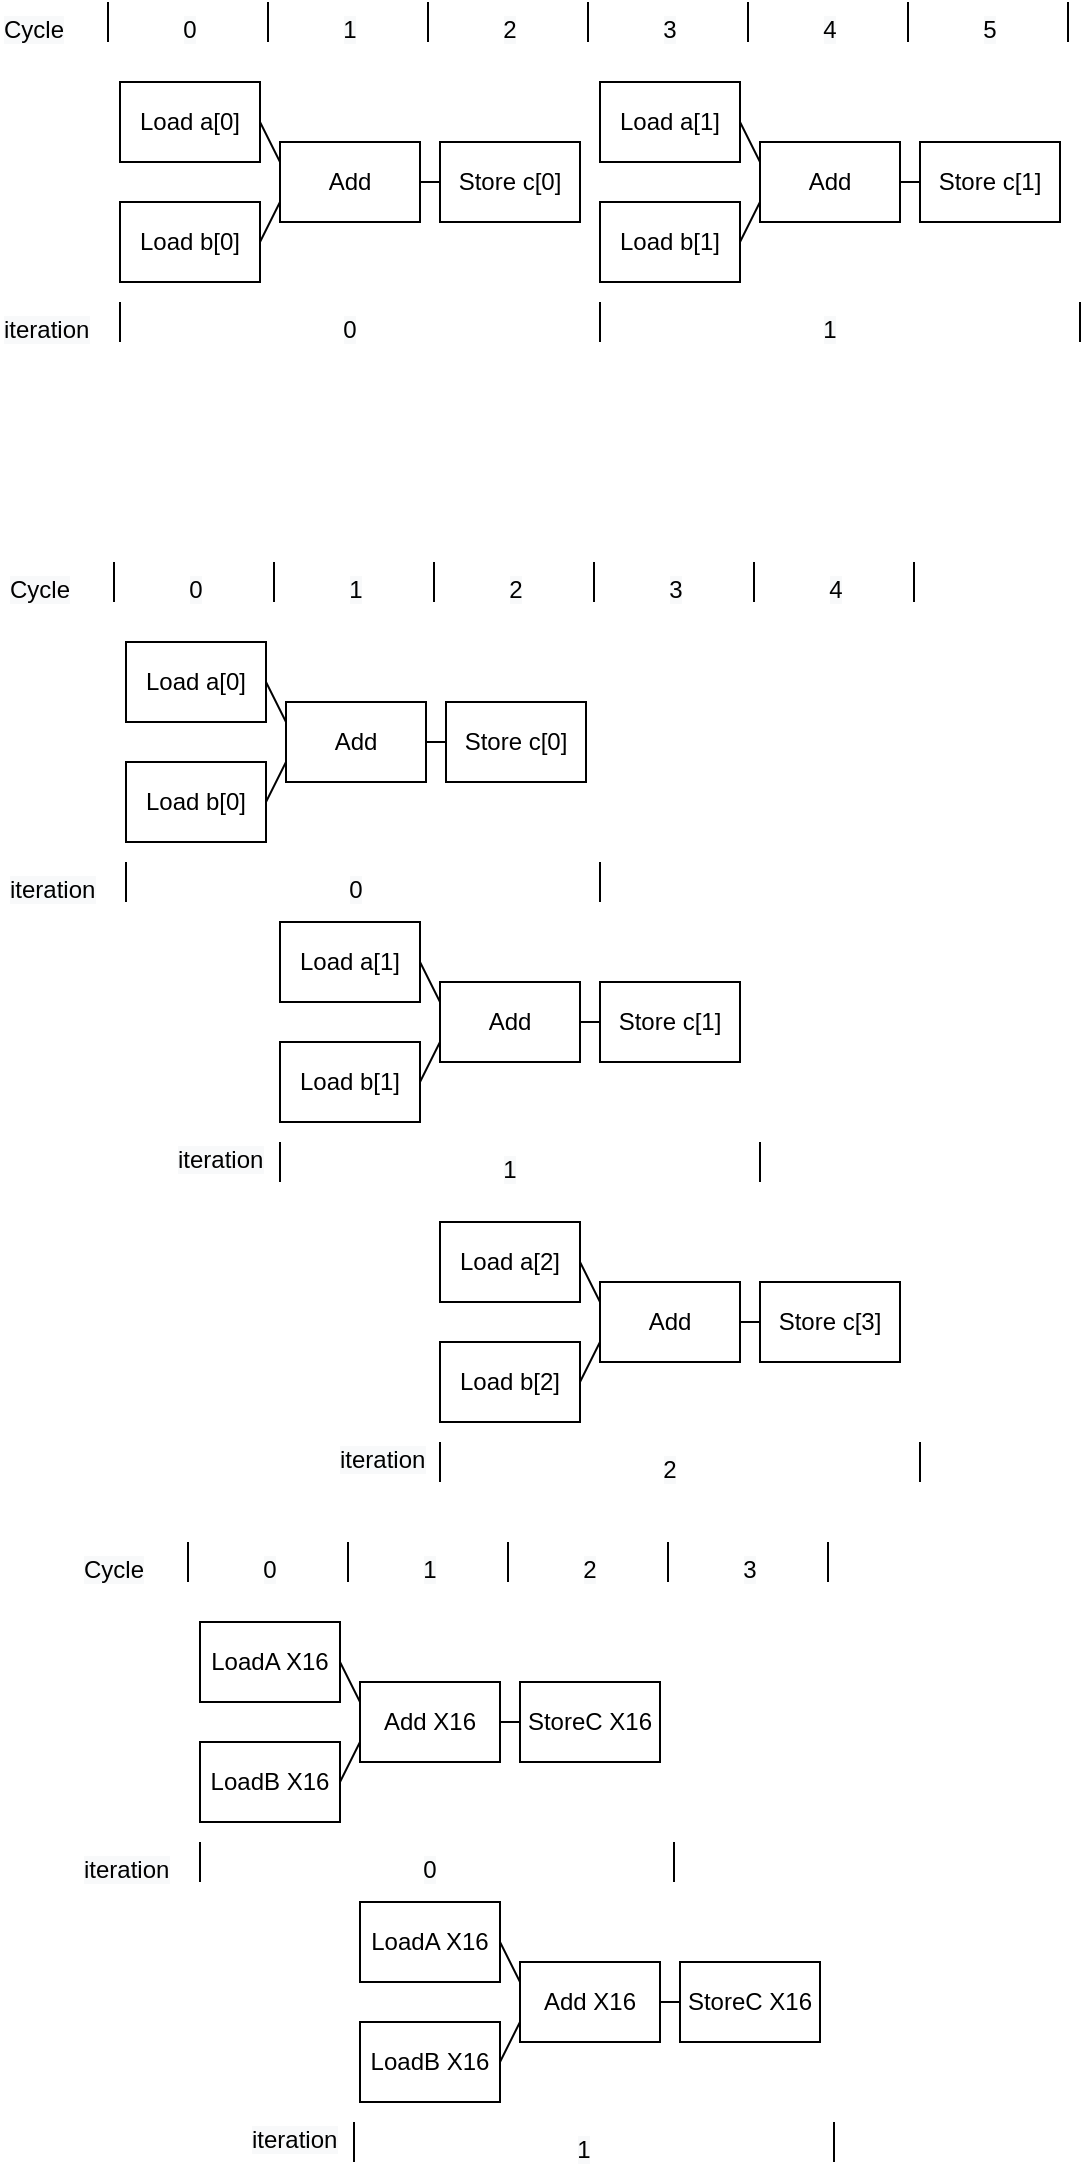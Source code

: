 <mxfile version="13.6.2" type="device" pages="2"><diagram id="9fCJ4OrjlfdnDZF2sbJa" name="vector_add"><mxGraphModel dx="714" dy="535" grid="0" gridSize="10" guides="1" tooltips="1" connect="1" arrows="1" fold="1" page="1" pageScale="1" pageWidth="827" pageHeight="1169" math="0" shadow="0"><root><mxCell id="0"/><mxCell id="1" parent="0"/><mxCell id="XaJoj8IuZyNSDa0eg8aO-26" value="" style="group" vertex="1" connectable="0" parent="1"><mxGeometry x="140" y="80" width="540" height="180" as="geometry"/></mxCell><mxCell id="XaJoj8IuZyNSDa0eg8aO-25" value="" style="group" vertex="1" connectable="0" parent="XaJoj8IuZyNSDa0eg8aO-26"><mxGeometry width="540" height="180" as="geometry"/></mxCell><mxCell id="bzzESwlBAmWfDeID-UOo-10" value="&lt;span style=&quot;color: rgb(0 , 0 , 0) ; font-family: &amp;#34;helvetica&amp;#34; ; font-size: 12px ; font-style: normal ; font-weight: 400 ; letter-spacing: normal ; text-align: center ; text-indent: 0px ; text-transform: none ; word-spacing: 0px ; background-color: rgb(248 , 249 , 250) ; display: inline ; float: none&quot;&gt;Cycle&lt;/span&gt;" style="text;whiteSpace=wrap;html=1;" vertex="1" parent="XaJoj8IuZyNSDa0eg8aO-25"><mxGeometry width="40" height="30" as="geometry"/></mxCell><mxCell id="bzzESwlBAmWfDeID-UOo-13" value="" style="endArrow=none;html=1;" edge="1" parent="XaJoj8IuZyNSDa0eg8aO-25"><mxGeometry width="50" height="50" relative="1" as="geometry"><mxPoint x="54" y="20" as="sourcePoint"/><mxPoint x="54" as="targetPoint"/></mxGeometry></mxCell><mxCell id="bzzESwlBAmWfDeID-UOo-15" value="" style="endArrow=none;html=1;" edge="1" parent="XaJoj8IuZyNSDa0eg8aO-25"><mxGeometry width="50" height="50" relative="1" as="geometry"><mxPoint x="134" y="20" as="sourcePoint"/><mxPoint x="134" as="targetPoint"/></mxGeometry></mxCell><mxCell id="bzzESwlBAmWfDeID-UOo-17" value="" style="endArrow=none;html=1;" edge="1" parent="XaJoj8IuZyNSDa0eg8aO-25"><mxGeometry width="50" height="50" relative="1" as="geometry"><mxPoint x="214" y="20" as="sourcePoint"/><mxPoint x="214" as="targetPoint"/></mxGeometry></mxCell><mxCell id="bzzESwlBAmWfDeID-UOo-18" value="" style="endArrow=none;html=1;" edge="1" parent="XaJoj8IuZyNSDa0eg8aO-25"><mxGeometry width="50" height="50" relative="1" as="geometry"><mxPoint x="294" y="20" as="sourcePoint"/><mxPoint x="294" as="targetPoint"/></mxGeometry></mxCell><mxCell id="bzzESwlBAmWfDeID-UOo-23" value="" style="endArrow=none;html=1;" edge="1" parent="XaJoj8IuZyNSDa0eg8aO-25"><mxGeometry width="50" height="50" relative="1" as="geometry"><mxPoint x="374" y="20" as="sourcePoint"/><mxPoint x="374" as="targetPoint"/></mxGeometry></mxCell><mxCell id="bzzESwlBAmWfDeID-UOo-24" value="" style="endArrow=none;html=1;" edge="1" parent="XaJoj8IuZyNSDa0eg8aO-25"><mxGeometry width="50" height="50" relative="1" as="geometry"><mxPoint x="454" y="20" as="sourcePoint"/><mxPoint x="454" as="targetPoint"/></mxGeometry></mxCell><mxCell id="bzzESwlBAmWfDeID-UOo-25" value="" style="endArrow=none;html=1;" edge="1" parent="XaJoj8IuZyNSDa0eg8aO-25"><mxGeometry width="50" height="50" relative="1" as="geometry"><mxPoint x="534" y="20" as="sourcePoint"/><mxPoint x="534" as="targetPoint"/></mxGeometry></mxCell><mxCell id="bzzESwlBAmWfDeID-UOo-27" value="&lt;span style=&quot;color: rgb(0 , 0 , 0) ; font-family: &amp;#34;helvetica&amp;#34; ; font-size: 12px ; font-style: normal ; font-weight: 400 ; letter-spacing: normal ; text-indent: 0px ; text-transform: none ; word-spacing: 0px ; background-color: rgb(248 , 249 , 250) ; display: inline ; float: none ; line-height: 100%&quot;&gt;1&lt;/span&gt;" style="text;whiteSpace=wrap;html=1;align=center;" vertex="1" parent="XaJoj8IuZyNSDa0eg8aO-25"><mxGeometry x="165" width="20" height="20" as="geometry"/></mxCell><mxCell id="bzzESwlBAmWfDeID-UOo-28" value="&lt;span style=&quot;color: rgb(0 , 0 , 0) ; font-family: &amp;#34;helvetica&amp;#34; ; font-size: 12px ; font-style: normal ; font-weight: 400 ; letter-spacing: normal ; text-indent: 0px ; text-transform: none ; word-spacing: 0px ; background-color: rgb(248 , 249 , 250) ; display: inline ; float: none ; line-height: 100%&quot;&gt;0&lt;/span&gt;" style="text;whiteSpace=wrap;html=1;align=center;" vertex="1" parent="XaJoj8IuZyNSDa0eg8aO-25"><mxGeometry x="85" width="20" height="20" as="geometry"/></mxCell><mxCell id="bzzESwlBAmWfDeID-UOo-29" value="&lt;span style=&quot;color: rgb(0 , 0 , 0) ; font-family: &amp;#34;helvetica&amp;#34; ; font-size: 12px ; font-style: normal ; font-weight: 400 ; letter-spacing: normal ; text-indent: 0px ; text-transform: none ; word-spacing: 0px ; background-color: rgb(248 , 249 , 250) ; display: inline ; float: none ; line-height: 100%&quot;&gt;4&lt;/span&gt;" style="text;whiteSpace=wrap;html=1;align=center;" vertex="1" parent="XaJoj8IuZyNSDa0eg8aO-25"><mxGeometry x="405" width="20" height="20" as="geometry"/></mxCell><mxCell id="0V8KIYQchSLSx7K81qEE-1" value="&lt;span style=&quot;color: rgb(0 , 0 , 0) ; font-family: &amp;#34;helvetica&amp;#34; ; font-size: 12px ; font-style: normal ; font-weight: 400 ; letter-spacing: normal ; text-indent: 0px ; text-transform: none ; word-spacing: 0px ; background-color: rgb(248 , 249 , 250) ; display: inline ; float: none ; line-height: 100%&quot;&gt;5&lt;/span&gt;" style="text;whiteSpace=wrap;html=1;align=center;" vertex="1" parent="XaJoj8IuZyNSDa0eg8aO-25"><mxGeometry x="485" width="20" height="20" as="geometry"/></mxCell><mxCell id="0V8KIYQchSLSx7K81qEE-2" value="&lt;span style=&quot;color: rgb(0 , 0 , 0) ; font-family: &amp;#34;helvetica&amp;#34; ; font-size: 12px ; font-style: normal ; font-weight: 400 ; letter-spacing: normal ; text-indent: 0px ; text-transform: none ; word-spacing: 0px ; background-color: rgb(248 , 249 , 250) ; display: inline ; float: none ; line-height: 100%&quot;&gt;3&lt;/span&gt;" style="text;whiteSpace=wrap;html=1;align=center;" vertex="1" parent="XaJoj8IuZyNSDa0eg8aO-25"><mxGeometry x="325" width="20" height="20" as="geometry"/></mxCell><mxCell id="0V8KIYQchSLSx7K81qEE-3" value="&lt;span style=&quot;color: rgb(0 , 0 , 0) ; font-family: &amp;#34;helvetica&amp;#34; ; font-size: 12px ; font-style: normal ; font-weight: 400 ; letter-spacing: normal ; text-indent: 0px ; text-transform: none ; word-spacing: 0px ; background-color: rgb(248 , 249 , 250) ; display: inline ; float: none ; line-height: 100%&quot;&gt;2&lt;/span&gt;" style="text;whiteSpace=wrap;html=1;align=center;" vertex="1" parent="XaJoj8IuZyNSDa0eg8aO-25"><mxGeometry x="245" width="20" height="20" as="geometry"/></mxCell><mxCell id="XaJoj8IuZyNSDa0eg8aO-1" value="Load a[0]" style="rounded=0;whiteSpace=wrap;html=1;" vertex="1" parent="XaJoj8IuZyNSDa0eg8aO-25"><mxGeometry x="60" y="40" width="70" height="40" as="geometry"/></mxCell><mxCell id="XaJoj8IuZyNSDa0eg8aO-2" value="Load b[0]" style="rounded=0;whiteSpace=wrap;html=1;" vertex="1" parent="XaJoj8IuZyNSDa0eg8aO-25"><mxGeometry x="60" y="100" width="70" height="40" as="geometry"/></mxCell><mxCell id="XaJoj8IuZyNSDa0eg8aO-3" value="Add" style="rounded=0;whiteSpace=wrap;html=1;" vertex="1" parent="XaJoj8IuZyNSDa0eg8aO-25"><mxGeometry x="140" y="70" width="70" height="40" as="geometry"/></mxCell><mxCell id="XaJoj8IuZyNSDa0eg8aO-4" value="Store c[0]" style="rounded=0;whiteSpace=wrap;html=1;" vertex="1" parent="XaJoj8IuZyNSDa0eg8aO-25"><mxGeometry x="220" y="70" width="70" height="40" as="geometry"/></mxCell><mxCell id="XaJoj8IuZyNSDa0eg8aO-5" value="Load a[1]" style="rounded=0;whiteSpace=wrap;html=1;" vertex="1" parent="XaJoj8IuZyNSDa0eg8aO-25"><mxGeometry x="300" y="40" width="70" height="40" as="geometry"/></mxCell><mxCell id="XaJoj8IuZyNSDa0eg8aO-6" value="Load b[1]" style="rounded=0;whiteSpace=wrap;html=1;" vertex="1" parent="XaJoj8IuZyNSDa0eg8aO-25"><mxGeometry x="300" y="100" width="70" height="40" as="geometry"/></mxCell><mxCell id="XaJoj8IuZyNSDa0eg8aO-7" value="Add" style="rounded=0;whiteSpace=wrap;html=1;" vertex="1" parent="XaJoj8IuZyNSDa0eg8aO-25"><mxGeometry x="380" y="70" width="70" height="40" as="geometry"/></mxCell><mxCell id="XaJoj8IuZyNSDa0eg8aO-8" value="Store c[1]" style="rounded=0;whiteSpace=wrap;html=1;" vertex="1" parent="XaJoj8IuZyNSDa0eg8aO-25"><mxGeometry x="460" y="70" width="70" height="40" as="geometry"/></mxCell><mxCell id="XaJoj8IuZyNSDa0eg8aO-10" value="" style="endArrow=none;html=1;entryX=0;entryY=0.5;entryDx=0;entryDy=0;exitX=1;exitY=0.5;exitDx=0;exitDy=0;" edge="1" parent="XaJoj8IuZyNSDa0eg8aO-25" source="XaJoj8IuZyNSDa0eg8aO-3" target="XaJoj8IuZyNSDa0eg8aO-4"><mxGeometry width="50" height="50" relative="1" as="geometry"><mxPoint x="180" y="220" as="sourcePoint"/><mxPoint x="230" y="170" as="targetPoint"/></mxGeometry></mxCell><mxCell id="XaJoj8IuZyNSDa0eg8aO-11" value="" style="endArrow=none;html=1;entryX=0;entryY=0.25;entryDx=0;entryDy=0;exitX=1;exitY=0.5;exitDx=0;exitDy=0;" edge="1" parent="XaJoj8IuZyNSDa0eg8aO-25" source="XaJoj8IuZyNSDa0eg8aO-1" target="XaJoj8IuZyNSDa0eg8aO-3"><mxGeometry width="50" height="50" relative="1" as="geometry"><mxPoint x="220" y="100" as="sourcePoint"/><mxPoint x="230" y="100" as="targetPoint"/></mxGeometry></mxCell><mxCell id="XaJoj8IuZyNSDa0eg8aO-12" value="" style="endArrow=none;html=1;entryX=0;entryY=0.75;entryDx=0;entryDy=0;exitX=1;exitY=0.5;exitDx=0;exitDy=0;" edge="1" parent="XaJoj8IuZyNSDa0eg8aO-25" source="XaJoj8IuZyNSDa0eg8aO-2" target="XaJoj8IuZyNSDa0eg8aO-3"><mxGeometry width="50" height="50" relative="1" as="geometry"><mxPoint x="131" y="122" as="sourcePoint"/><mxPoint x="200" y="130" as="targetPoint"/></mxGeometry></mxCell><mxCell id="XaJoj8IuZyNSDa0eg8aO-13" value="&lt;span style=&quot;color: rgb(0 , 0 , 0) ; font-family: &amp;#34;helvetica&amp;#34; ; font-size: 12px ; font-style: normal ; font-weight: 400 ; letter-spacing: normal ; text-align: center ; text-indent: 0px ; text-transform: none ; word-spacing: 0px ; background-color: rgb(248 , 249 , 250) ; display: inline ; float: none&quot;&gt;iteration&lt;/span&gt;" style="text;whiteSpace=wrap;html=1;" vertex="1" parent="XaJoj8IuZyNSDa0eg8aO-25"><mxGeometry y="150" width="40" height="30" as="geometry"/></mxCell><mxCell id="XaJoj8IuZyNSDa0eg8aO-17" value="" style="endArrow=none;html=1;" edge="1" parent="XaJoj8IuZyNSDa0eg8aO-25"><mxGeometry width="50" height="50" relative="1" as="geometry"><mxPoint x="60" y="170" as="sourcePoint"/><mxPoint x="60" y="150" as="targetPoint"/></mxGeometry></mxCell><mxCell id="XaJoj8IuZyNSDa0eg8aO-18" value="" style="endArrow=none;html=1;" edge="1" parent="XaJoj8IuZyNSDa0eg8aO-25"><mxGeometry width="50" height="50" relative="1" as="geometry"><mxPoint x="300" y="170" as="sourcePoint"/><mxPoint x="300" y="150" as="targetPoint"/></mxGeometry></mxCell><mxCell id="XaJoj8IuZyNSDa0eg8aO-19" value="&lt;span style=&quot;color: rgb(0 , 0 , 0) ; font-family: &amp;#34;helvetica&amp;#34; ; font-size: 12px ; font-style: normal ; font-weight: 400 ; letter-spacing: normal ; text-indent: 0px ; text-transform: none ; word-spacing: 0px ; background-color: rgb(248 , 249 , 250) ; display: inline ; float: none ; line-height: 100%&quot;&gt;0&lt;/span&gt;" style="text;whiteSpace=wrap;html=1;align=center;" vertex="1" parent="XaJoj8IuZyNSDa0eg8aO-25"><mxGeometry x="165" y="150" width="20" height="20" as="geometry"/></mxCell><mxCell id="XaJoj8IuZyNSDa0eg8aO-20" value="" style="endArrow=none;html=1;" edge="1" parent="XaJoj8IuZyNSDa0eg8aO-25"><mxGeometry width="50" height="50" relative="1" as="geometry"><mxPoint x="540" y="170" as="sourcePoint"/><mxPoint x="540" y="150" as="targetPoint"/></mxGeometry></mxCell><mxCell id="XaJoj8IuZyNSDa0eg8aO-21" value="&lt;span style=&quot;color: rgb(0 , 0 , 0) ; font-family: &amp;#34;helvetica&amp;#34; ; font-size: 12px ; font-style: normal ; font-weight: 400 ; letter-spacing: normal ; text-indent: 0px ; text-transform: none ; word-spacing: 0px ; background-color: rgb(248 , 249 , 250) ; display: inline ; float: none ; line-height: 100%&quot;&gt;1&lt;/span&gt;" style="text;whiteSpace=wrap;html=1;align=center;" vertex="1" parent="XaJoj8IuZyNSDa0eg8aO-25"><mxGeometry x="405" y="150" width="20" height="20" as="geometry"/></mxCell><mxCell id="XaJoj8IuZyNSDa0eg8aO-22" value="" style="endArrow=none;html=1;exitX=1;exitY=0.5;exitDx=0;exitDy=0;" edge="1" parent="XaJoj8IuZyNSDa0eg8aO-25" source="XaJoj8IuZyNSDa0eg8aO-7"><mxGeometry width="50" height="50" relative="1" as="geometry"><mxPoint x="410" y="140" as="sourcePoint"/><mxPoint x="460" y="90" as="targetPoint"/></mxGeometry></mxCell><mxCell id="XaJoj8IuZyNSDa0eg8aO-23" value="" style="endArrow=none;html=1;" edge="1" parent="XaJoj8IuZyNSDa0eg8aO-25"><mxGeometry width="50" height="50" relative="1" as="geometry"><mxPoint x="370" y="60" as="sourcePoint"/><mxPoint x="380" y="80" as="targetPoint"/></mxGeometry></mxCell><mxCell id="XaJoj8IuZyNSDa0eg8aO-24" value="" style="endArrow=none;html=1;exitX=1;exitY=0.5;exitDx=0;exitDy=0;" edge="1" parent="XaJoj8IuZyNSDa0eg8aO-25" source="XaJoj8IuZyNSDa0eg8aO-6"><mxGeometry width="50" height="50" relative="1" as="geometry"><mxPoint x="330" y="150" as="sourcePoint"/><mxPoint x="380" y="100" as="targetPoint"/></mxGeometry></mxCell><mxCell id="XaJoj8IuZyNSDa0eg8aO-76" value="" style="group" vertex="1" connectable="0" parent="1"><mxGeometry x="143" y="360" width="457" height="465" as="geometry"/></mxCell><mxCell id="XaJoj8IuZyNSDa0eg8aO-47" value="Load a[1]" style="rounded=0;whiteSpace=wrap;html=1;" vertex="1" parent="XaJoj8IuZyNSDa0eg8aO-76"><mxGeometry x="137" y="180" width="70" height="40" as="geometry"/></mxCell><mxCell id="XaJoj8IuZyNSDa0eg8aO-48" value="Load b[1]" style="rounded=0;whiteSpace=wrap;html=1;" vertex="1" parent="XaJoj8IuZyNSDa0eg8aO-76"><mxGeometry x="137" y="240" width="70" height="40" as="geometry"/></mxCell><mxCell id="XaJoj8IuZyNSDa0eg8aO-49" value="Add" style="rounded=0;whiteSpace=wrap;html=1;" vertex="1" parent="XaJoj8IuZyNSDa0eg8aO-76"><mxGeometry x="217.0" y="210" width="70" height="40" as="geometry"/></mxCell><mxCell id="XaJoj8IuZyNSDa0eg8aO-50" value="Store c[1]" style="rounded=0;whiteSpace=wrap;html=1;" vertex="1" parent="XaJoj8IuZyNSDa0eg8aO-76"><mxGeometry x="297.0" y="210" width="70" height="40" as="geometry"/></mxCell><mxCell id="XaJoj8IuZyNSDa0eg8aO-56" value="" style="endArrow=none;html=1;" edge="1" parent="XaJoj8IuZyNSDa0eg8aO-76"><mxGeometry width="50" height="50" relative="1" as="geometry"><mxPoint x="137" y="310" as="sourcePoint"/><mxPoint x="137" y="290" as="targetPoint"/></mxGeometry></mxCell><mxCell id="XaJoj8IuZyNSDa0eg8aO-58" value="" style="endArrow=none;html=1;" edge="1" parent="XaJoj8IuZyNSDa0eg8aO-76"><mxGeometry width="50" height="50" relative="1" as="geometry"><mxPoint x="377" y="310" as="sourcePoint"/><mxPoint x="377" y="290" as="targetPoint"/></mxGeometry></mxCell><mxCell id="XaJoj8IuZyNSDa0eg8aO-59" value="&lt;span style=&quot;color: rgb(0 , 0 , 0) ; font-family: &amp;#34;helvetica&amp;#34; ; font-size: 12px ; font-style: normal ; font-weight: 400 ; letter-spacing: normal ; text-indent: 0px ; text-transform: none ; word-spacing: 0px ; background-color: rgb(248 , 249 , 250) ; display: inline ; float: none ; line-height: 100%&quot;&gt;1&lt;/span&gt;" style="text;whiteSpace=wrap;html=1;align=center;" vertex="1" parent="XaJoj8IuZyNSDa0eg8aO-76"><mxGeometry x="242.0" y="290" width="20" height="20" as="geometry"/></mxCell><mxCell id="XaJoj8IuZyNSDa0eg8aO-60" value="" style="endArrow=none;html=1;exitX=1;exitY=0.5;exitDx=0;exitDy=0;" edge="1" parent="XaJoj8IuZyNSDa0eg8aO-76" source="XaJoj8IuZyNSDa0eg8aO-49"><mxGeometry width="50" height="50" relative="1" as="geometry"><mxPoint x="247.0" y="280" as="sourcePoint"/><mxPoint x="297.0" y="230" as="targetPoint"/></mxGeometry></mxCell><mxCell id="XaJoj8IuZyNSDa0eg8aO-61" value="" style="endArrow=none;html=1;" edge="1" parent="XaJoj8IuZyNSDa0eg8aO-76"><mxGeometry width="50" height="50" relative="1" as="geometry"><mxPoint x="207" y="200" as="sourcePoint"/><mxPoint x="217.0" y="220" as="targetPoint"/></mxGeometry></mxCell><mxCell id="XaJoj8IuZyNSDa0eg8aO-62" value="" style="endArrow=none;html=1;exitX=1;exitY=0.5;exitDx=0;exitDy=0;" edge="1" parent="XaJoj8IuZyNSDa0eg8aO-76" source="XaJoj8IuZyNSDa0eg8aO-48"><mxGeometry width="50" height="50" relative="1" as="geometry"><mxPoint x="167" y="290" as="sourcePoint"/><mxPoint x="217.0" y="240" as="targetPoint"/></mxGeometry></mxCell><mxCell id="XaJoj8IuZyNSDa0eg8aO-63" value="Load a[2]" style="rounded=0;whiteSpace=wrap;html=1;" vertex="1" parent="XaJoj8IuZyNSDa0eg8aO-76"><mxGeometry x="217" y="330" width="70" height="40" as="geometry"/></mxCell><mxCell id="XaJoj8IuZyNSDa0eg8aO-64" value="Load b[2]" style="rounded=0;whiteSpace=wrap;html=1;" vertex="1" parent="XaJoj8IuZyNSDa0eg8aO-76"><mxGeometry x="217" y="390" width="70" height="40" as="geometry"/></mxCell><mxCell id="XaJoj8IuZyNSDa0eg8aO-65" value="Add" style="rounded=0;whiteSpace=wrap;html=1;" vertex="1" parent="XaJoj8IuZyNSDa0eg8aO-76"><mxGeometry x="297.0" y="360" width="70" height="40" as="geometry"/></mxCell><mxCell id="XaJoj8IuZyNSDa0eg8aO-66" value="Store c[3]" style="rounded=0;whiteSpace=wrap;html=1;" vertex="1" parent="XaJoj8IuZyNSDa0eg8aO-76"><mxGeometry x="377.0" y="360" width="70" height="40" as="geometry"/></mxCell><mxCell id="XaJoj8IuZyNSDa0eg8aO-67" value="" style="endArrow=none;html=1;" edge="1" parent="XaJoj8IuZyNSDa0eg8aO-76"><mxGeometry width="50" height="50" relative="1" as="geometry"><mxPoint x="217" y="460" as="sourcePoint"/><mxPoint x="217" y="440" as="targetPoint"/></mxGeometry></mxCell><mxCell id="XaJoj8IuZyNSDa0eg8aO-68" value="" style="endArrow=none;html=1;" edge="1" parent="XaJoj8IuZyNSDa0eg8aO-76"><mxGeometry width="50" height="50" relative="1" as="geometry"><mxPoint x="457" y="460" as="sourcePoint"/><mxPoint x="457" y="440" as="targetPoint"/></mxGeometry></mxCell><mxCell id="XaJoj8IuZyNSDa0eg8aO-69" value="&lt;span style=&quot;color: rgb(0 , 0 , 0) ; font-family: &amp;#34;helvetica&amp;#34; ; font-size: 12px ; font-style: normal ; font-weight: 400 ; letter-spacing: normal ; text-indent: 0px ; text-transform: none ; word-spacing: 0px ; background-color: rgb(248 , 249 , 250) ; display: inline ; float: none ; line-height: 100%&quot;&gt;2&lt;/span&gt;" style="text;whiteSpace=wrap;html=1;align=center;" vertex="1" parent="XaJoj8IuZyNSDa0eg8aO-76"><mxGeometry x="322.0" y="440" width="20" height="20" as="geometry"/></mxCell><mxCell id="XaJoj8IuZyNSDa0eg8aO-70" value="" style="endArrow=none;html=1;exitX=1;exitY=0.5;exitDx=0;exitDy=0;" edge="1" parent="XaJoj8IuZyNSDa0eg8aO-76" source="XaJoj8IuZyNSDa0eg8aO-65"><mxGeometry width="50" height="50" relative="1" as="geometry"><mxPoint x="327.0" y="430" as="sourcePoint"/><mxPoint x="377" y="380" as="targetPoint"/></mxGeometry></mxCell><mxCell id="XaJoj8IuZyNSDa0eg8aO-71" value="" style="endArrow=none;html=1;" edge="1" parent="XaJoj8IuZyNSDa0eg8aO-76"><mxGeometry width="50" height="50" relative="1" as="geometry"><mxPoint x="287" y="350" as="sourcePoint"/><mxPoint x="297" y="370" as="targetPoint"/></mxGeometry></mxCell><mxCell id="XaJoj8IuZyNSDa0eg8aO-72" value="" style="endArrow=none;html=1;exitX=1;exitY=0.5;exitDx=0;exitDy=0;" edge="1" parent="XaJoj8IuZyNSDa0eg8aO-76" source="XaJoj8IuZyNSDa0eg8aO-64"><mxGeometry width="50" height="50" relative="1" as="geometry"><mxPoint x="247" y="440" as="sourcePoint"/><mxPoint x="297" y="390" as="targetPoint"/></mxGeometry></mxCell><mxCell id="XaJoj8IuZyNSDa0eg8aO-29" value="&lt;span style=&quot;color: rgb(0 , 0 , 0) ; font-family: &amp;#34;helvetica&amp;#34; ; font-size: 12px ; font-style: normal ; font-weight: 400 ; letter-spacing: normal ; text-align: center ; text-indent: 0px ; text-transform: none ; word-spacing: 0px ; background-color: rgb(248 , 249 , 250) ; display: inline ; float: none&quot;&gt;Cycle&lt;/span&gt;" style="text;whiteSpace=wrap;html=1;" vertex="1" parent="XaJoj8IuZyNSDa0eg8aO-76"><mxGeometry width="40" height="30" as="geometry"/></mxCell><mxCell id="XaJoj8IuZyNSDa0eg8aO-30" value="" style="endArrow=none;html=1;" edge="1" parent="XaJoj8IuZyNSDa0eg8aO-76"><mxGeometry width="50" height="50" relative="1" as="geometry"><mxPoint x="54" y="20" as="sourcePoint"/><mxPoint x="54" as="targetPoint"/></mxGeometry></mxCell><mxCell id="XaJoj8IuZyNSDa0eg8aO-31" value="" style="endArrow=none;html=1;" edge="1" parent="XaJoj8IuZyNSDa0eg8aO-76"><mxGeometry width="50" height="50" relative="1" as="geometry"><mxPoint x="134" y="20" as="sourcePoint"/><mxPoint x="134" as="targetPoint"/></mxGeometry></mxCell><mxCell id="XaJoj8IuZyNSDa0eg8aO-32" value="" style="endArrow=none;html=1;" edge="1" parent="XaJoj8IuZyNSDa0eg8aO-76"><mxGeometry width="50" height="50" relative="1" as="geometry"><mxPoint x="214" y="20" as="sourcePoint"/><mxPoint x="214" as="targetPoint"/></mxGeometry></mxCell><mxCell id="XaJoj8IuZyNSDa0eg8aO-33" value="" style="endArrow=none;html=1;" edge="1" parent="XaJoj8IuZyNSDa0eg8aO-76"><mxGeometry width="50" height="50" relative="1" as="geometry"><mxPoint x="294" y="20" as="sourcePoint"/><mxPoint x="294" as="targetPoint"/></mxGeometry></mxCell><mxCell id="XaJoj8IuZyNSDa0eg8aO-34" value="" style="endArrow=none;html=1;" edge="1" parent="XaJoj8IuZyNSDa0eg8aO-76"><mxGeometry width="50" height="50" relative="1" as="geometry"><mxPoint x="374" y="20" as="sourcePoint"/><mxPoint x="374" as="targetPoint"/></mxGeometry></mxCell><mxCell id="XaJoj8IuZyNSDa0eg8aO-35" value="" style="endArrow=none;html=1;" edge="1" parent="XaJoj8IuZyNSDa0eg8aO-76"><mxGeometry width="50" height="50" relative="1" as="geometry"><mxPoint x="454" y="20" as="sourcePoint"/><mxPoint x="454" as="targetPoint"/></mxGeometry></mxCell><mxCell id="XaJoj8IuZyNSDa0eg8aO-37" value="&lt;span style=&quot;color: rgb(0 , 0 , 0) ; font-family: &amp;#34;helvetica&amp;#34; ; font-size: 12px ; font-style: normal ; font-weight: 400 ; letter-spacing: normal ; text-indent: 0px ; text-transform: none ; word-spacing: 0px ; background-color: rgb(248 , 249 , 250) ; display: inline ; float: none ; line-height: 100%&quot;&gt;1&lt;/span&gt;" style="text;whiteSpace=wrap;html=1;align=center;" vertex="1" parent="XaJoj8IuZyNSDa0eg8aO-76"><mxGeometry x="165" width="20" height="20" as="geometry"/></mxCell><mxCell id="XaJoj8IuZyNSDa0eg8aO-38" value="&lt;span style=&quot;color: rgb(0 , 0 , 0) ; font-family: &amp;#34;helvetica&amp;#34; ; font-size: 12px ; font-style: normal ; font-weight: 400 ; letter-spacing: normal ; text-indent: 0px ; text-transform: none ; word-spacing: 0px ; background-color: rgb(248 , 249 , 250) ; display: inline ; float: none ; line-height: 100%&quot;&gt;0&lt;/span&gt;" style="text;whiteSpace=wrap;html=1;align=center;" vertex="1" parent="XaJoj8IuZyNSDa0eg8aO-76"><mxGeometry x="85" width="20" height="20" as="geometry"/></mxCell><mxCell id="XaJoj8IuZyNSDa0eg8aO-39" value="&lt;span style=&quot;color: rgb(0 , 0 , 0) ; font-family: &amp;#34;helvetica&amp;#34; ; font-size: 12px ; font-style: normal ; font-weight: 400 ; letter-spacing: normal ; text-indent: 0px ; text-transform: none ; word-spacing: 0px ; background-color: rgb(248 , 249 , 250) ; display: inline ; float: none ; line-height: 100%&quot;&gt;4&lt;/span&gt;" style="text;whiteSpace=wrap;html=1;align=center;" vertex="1" parent="XaJoj8IuZyNSDa0eg8aO-76"><mxGeometry x="405" width="20" height="20" as="geometry"/></mxCell><mxCell id="XaJoj8IuZyNSDa0eg8aO-41" value="&lt;span style=&quot;color: rgb(0 , 0 , 0) ; font-family: &amp;#34;helvetica&amp;#34; ; font-size: 12px ; font-style: normal ; font-weight: 400 ; letter-spacing: normal ; text-indent: 0px ; text-transform: none ; word-spacing: 0px ; background-color: rgb(248 , 249 , 250) ; display: inline ; float: none ; line-height: 100%&quot;&gt;3&lt;/span&gt;" style="text;whiteSpace=wrap;html=1;align=center;" vertex="1" parent="XaJoj8IuZyNSDa0eg8aO-76"><mxGeometry x="325" width="20" height="20" as="geometry"/></mxCell><mxCell id="XaJoj8IuZyNSDa0eg8aO-42" value="&lt;span style=&quot;color: rgb(0 , 0 , 0) ; font-family: &amp;#34;helvetica&amp;#34; ; font-size: 12px ; font-style: normal ; font-weight: 400 ; letter-spacing: normal ; text-indent: 0px ; text-transform: none ; word-spacing: 0px ; background-color: rgb(248 , 249 , 250) ; display: inline ; float: none ; line-height: 100%&quot;&gt;2&lt;/span&gt;" style="text;whiteSpace=wrap;html=1;align=center;" vertex="1" parent="XaJoj8IuZyNSDa0eg8aO-76"><mxGeometry x="245" width="20" height="20" as="geometry"/></mxCell><mxCell id="XaJoj8IuZyNSDa0eg8aO-43" value="Load a[0]" style="rounded=0;whiteSpace=wrap;html=1;" vertex="1" parent="XaJoj8IuZyNSDa0eg8aO-76"><mxGeometry x="60" y="40" width="70" height="40" as="geometry"/></mxCell><mxCell id="XaJoj8IuZyNSDa0eg8aO-44" value="Load b[0]" style="rounded=0;whiteSpace=wrap;html=1;" vertex="1" parent="XaJoj8IuZyNSDa0eg8aO-76"><mxGeometry x="60" y="100" width="70" height="40" as="geometry"/></mxCell><mxCell id="XaJoj8IuZyNSDa0eg8aO-45" value="Add" style="rounded=0;whiteSpace=wrap;html=1;" vertex="1" parent="XaJoj8IuZyNSDa0eg8aO-76"><mxGeometry x="140" y="70" width="70" height="40" as="geometry"/></mxCell><mxCell id="XaJoj8IuZyNSDa0eg8aO-46" value="Store c[0]" style="rounded=0;whiteSpace=wrap;html=1;" vertex="1" parent="XaJoj8IuZyNSDa0eg8aO-76"><mxGeometry x="220" y="70" width="70" height="40" as="geometry"/></mxCell><mxCell id="XaJoj8IuZyNSDa0eg8aO-51" value="" style="endArrow=none;html=1;entryX=0;entryY=0.5;entryDx=0;entryDy=0;exitX=1;exitY=0.5;exitDx=0;exitDy=0;" edge="1" parent="XaJoj8IuZyNSDa0eg8aO-76" source="XaJoj8IuZyNSDa0eg8aO-45" target="XaJoj8IuZyNSDa0eg8aO-46"><mxGeometry width="50" height="50" relative="1" as="geometry"><mxPoint x="180" y="220" as="sourcePoint"/><mxPoint x="230" y="170" as="targetPoint"/></mxGeometry></mxCell><mxCell id="XaJoj8IuZyNSDa0eg8aO-52" value="" style="endArrow=none;html=1;entryX=0;entryY=0.25;entryDx=0;entryDy=0;exitX=1;exitY=0.5;exitDx=0;exitDy=0;" edge="1" parent="XaJoj8IuZyNSDa0eg8aO-76" source="XaJoj8IuZyNSDa0eg8aO-43" target="XaJoj8IuZyNSDa0eg8aO-45"><mxGeometry width="50" height="50" relative="1" as="geometry"><mxPoint x="220" y="100" as="sourcePoint"/><mxPoint x="230" y="100" as="targetPoint"/></mxGeometry></mxCell><mxCell id="XaJoj8IuZyNSDa0eg8aO-53" value="" style="endArrow=none;html=1;entryX=0;entryY=0.75;entryDx=0;entryDy=0;exitX=1;exitY=0.5;exitDx=0;exitDy=0;" edge="1" parent="XaJoj8IuZyNSDa0eg8aO-76" source="XaJoj8IuZyNSDa0eg8aO-44" target="XaJoj8IuZyNSDa0eg8aO-45"><mxGeometry width="50" height="50" relative="1" as="geometry"><mxPoint x="131" y="122" as="sourcePoint"/><mxPoint x="200" y="130" as="targetPoint"/></mxGeometry></mxCell><mxCell id="XaJoj8IuZyNSDa0eg8aO-54" value="&lt;span style=&quot;color: rgb(0 , 0 , 0) ; font-family: &amp;#34;helvetica&amp;#34; ; font-size: 12px ; font-style: normal ; font-weight: 400 ; letter-spacing: normal ; text-align: center ; text-indent: 0px ; text-transform: none ; word-spacing: 0px ; background-color: rgb(248 , 249 , 250) ; display: inline ; float: none&quot;&gt;iteration&lt;/span&gt;" style="text;whiteSpace=wrap;html=1;" vertex="1" parent="XaJoj8IuZyNSDa0eg8aO-76"><mxGeometry y="150" width="40" height="30" as="geometry"/></mxCell><mxCell id="XaJoj8IuZyNSDa0eg8aO-55" value="" style="endArrow=none;html=1;" edge="1" parent="XaJoj8IuZyNSDa0eg8aO-76"><mxGeometry width="50" height="50" relative="1" as="geometry"><mxPoint x="60" y="170" as="sourcePoint"/><mxPoint x="60" y="150" as="targetPoint"/></mxGeometry></mxCell><mxCell id="XaJoj8IuZyNSDa0eg8aO-57" value="&lt;span style=&quot;color: rgb(0 , 0 , 0) ; font-family: &amp;#34;helvetica&amp;#34; ; font-size: 12px ; font-style: normal ; font-weight: 400 ; letter-spacing: normal ; text-indent: 0px ; text-transform: none ; word-spacing: 0px ; background-color: rgb(248 , 249 , 250) ; display: inline ; float: none ; line-height: 100%&quot;&gt;0&lt;/span&gt;" style="text;whiteSpace=wrap;html=1;align=center;" vertex="1" parent="XaJoj8IuZyNSDa0eg8aO-76"><mxGeometry x="165" y="150" width="20" height="20" as="geometry"/></mxCell><mxCell id="XaJoj8IuZyNSDa0eg8aO-73" value="" style="endArrow=none;html=1;" edge="1" parent="XaJoj8IuZyNSDa0eg8aO-76"><mxGeometry width="50" height="50" relative="1" as="geometry"><mxPoint x="297" y="170" as="sourcePoint"/><mxPoint x="297" y="150" as="targetPoint"/></mxGeometry></mxCell><mxCell id="XaJoj8IuZyNSDa0eg8aO-74" value="&lt;span style=&quot;color: rgb(0 , 0 , 0) ; font-family: &amp;#34;helvetica&amp;#34; ; font-size: 12px ; font-style: normal ; font-weight: 400 ; letter-spacing: normal ; text-align: center ; text-indent: 0px ; text-transform: none ; word-spacing: 0px ; background-color: rgb(248 , 249 , 250) ; display: inline ; float: none&quot;&gt;iteration&lt;/span&gt;" style="text;whiteSpace=wrap;html=1;" vertex="1" parent="XaJoj8IuZyNSDa0eg8aO-76"><mxGeometry x="84" y="285" width="40" height="30" as="geometry"/></mxCell><mxCell id="XaJoj8IuZyNSDa0eg8aO-75" value="&lt;span style=&quot;color: rgb(0 , 0 , 0) ; font-family: &amp;#34;helvetica&amp;#34; ; font-size: 12px ; font-style: normal ; font-weight: 400 ; letter-spacing: normal ; text-align: center ; text-indent: 0px ; text-transform: none ; word-spacing: 0px ; background-color: rgb(248 , 249 , 250) ; display: inline ; float: none&quot;&gt;iteration&lt;/span&gt;" style="text;whiteSpace=wrap;html=1;" vertex="1" parent="XaJoj8IuZyNSDa0eg8aO-76"><mxGeometry x="165" y="435" width="40" height="30" as="geometry"/></mxCell><mxCell id="XaJoj8IuZyNSDa0eg8aO-130" value="" style="group" vertex="1" connectable="0" parent="1"><mxGeometry x="180" y="850" width="377" height="315" as="geometry"/></mxCell><mxCell id="XaJoj8IuZyNSDa0eg8aO-82" value="" style="endArrow=none;html=1;" edge="1" parent="XaJoj8IuZyNSDa0eg8aO-130"><mxGeometry width="50" height="50" relative="1" as="geometry"><mxPoint x="137" y="310" as="sourcePoint"/><mxPoint x="137" y="290" as="targetPoint"/></mxGeometry></mxCell><mxCell id="XaJoj8IuZyNSDa0eg8aO-83" value="" style="endArrow=none;html=1;" edge="1" parent="XaJoj8IuZyNSDa0eg8aO-130"><mxGeometry width="50" height="50" relative="1" as="geometry"><mxPoint x="377" y="310" as="sourcePoint"/><mxPoint x="377" y="290" as="targetPoint"/></mxGeometry></mxCell><mxCell id="XaJoj8IuZyNSDa0eg8aO-84" value="&lt;span style=&quot;color: rgb(0 , 0 , 0) ; font-family: &amp;#34;helvetica&amp;#34; ; font-size: 12px ; font-style: normal ; font-weight: 400 ; letter-spacing: normal ; text-indent: 0px ; text-transform: none ; word-spacing: 0px ; background-color: rgb(248 , 249 , 250) ; display: inline ; float: none ; line-height: 100%&quot;&gt;1&lt;/span&gt;" style="text;whiteSpace=wrap;html=1;align=center;" vertex="1" parent="XaJoj8IuZyNSDa0eg8aO-130"><mxGeometry x="242.0" y="290" width="20" height="20" as="geometry"/></mxCell><mxCell id="XaJoj8IuZyNSDa0eg8aO-98" value="&lt;span style=&quot;color: rgb(0 , 0 , 0) ; font-family: &amp;#34;helvetica&amp;#34; ; font-size: 12px ; font-style: normal ; font-weight: 400 ; letter-spacing: normal ; text-align: center ; text-indent: 0px ; text-transform: none ; word-spacing: 0px ; background-color: rgb(248 , 249 , 250) ; display: inline ; float: none&quot;&gt;Cycle&lt;/span&gt;" style="text;whiteSpace=wrap;html=1;" vertex="1" parent="XaJoj8IuZyNSDa0eg8aO-130"><mxGeometry width="40" height="30" as="geometry"/></mxCell><mxCell id="XaJoj8IuZyNSDa0eg8aO-99" value="" style="endArrow=none;html=1;" edge="1" parent="XaJoj8IuZyNSDa0eg8aO-130"><mxGeometry width="50" height="50" relative="1" as="geometry"><mxPoint x="54" y="20" as="sourcePoint"/><mxPoint x="54" as="targetPoint"/></mxGeometry></mxCell><mxCell id="XaJoj8IuZyNSDa0eg8aO-100" value="" style="endArrow=none;html=1;" edge="1" parent="XaJoj8IuZyNSDa0eg8aO-130"><mxGeometry width="50" height="50" relative="1" as="geometry"><mxPoint x="134" y="20" as="sourcePoint"/><mxPoint x="134" as="targetPoint"/></mxGeometry></mxCell><mxCell id="XaJoj8IuZyNSDa0eg8aO-101" value="" style="endArrow=none;html=1;" edge="1" parent="XaJoj8IuZyNSDa0eg8aO-130"><mxGeometry width="50" height="50" relative="1" as="geometry"><mxPoint x="214" y="20" as="sourcePoint"/><mxPoint x="214" as="targetPoint"/></mxGeometry></mxCell><mxCell id="XaJoj8IuZyNSDa0eg8aO-102" value="" style="endArrow=none;html=1;" edge="1" parent="XaJoj8IuZyNSDa0eg8aO-130"><mxGeometry width="50" height="50" relative="1" as="geometry"><mxPoint x="294" y="20" as="sourcePoint"/><mxPoint x="294" as="targetPoint"/></mxGeometry></mxCell><mxCell id="XaJoj8IuZyNSDa0eg8aO-103" value="" style="endArrow=none;html=1;" edge="1" parent="XaJoj8IuZyNSDa0eg8aO-130"><mxGeometry width="50" height="50" relative="1" as="geometry"><mxPoint x="374" y="20" as="sourcePoint"/><mxPoint x="374" as="targetPoint"/></mxGeometry></mxCell><mxCell id="XaJoj8IuZyNSDa0eg8aO-105" value="&lt;span style=&quot;color: rgb(0 , 0 , 0) ; font-family: &amp;#34;helvetica&amp;#34; ; font-size: 12px ; font-style: normal ; font-weight: 400 ; letter-spacing: normal ; text-indent: 0px ; text-transform: none ; word-spacing: 0px ; background-color: rgb(248 , 249 , 250) ; display: inline ; float: none ; line-height: 100%&quot;&gt;1&lt;/span&gt;" style="text;whiteSpace=wrap;html=1;align=center;" vertex="1" parent="XaJoj8IuZyNSDa0eg8aO-130"><mxGeometry x="165" width="20" height="20" as="geometry"/></mxCell><mxCell id="XaJoj8IuZyNSDa0eg8aO-106" value="&lt;span style=&quot;color: rgb(0 , 0 , 0) ; font-family: &amp;#34;helvetica&amp;#34; ; font-size: 12px ; font-style: normal ; font-weight: 400 ; letter-spacing: normal ; text-indent: 0px ; text-transform: none ; word-spacing: 0px ; background-color: rgb(248 , 249 , 250) ; display: inline ; float: none ; line-height: 100%&quot;&gt;0&lt;/span&gt;" style="text;whiteSpace=wrap;html=1;align=center;" vertex="1" parent="XaJoj8IuZyNSDa0eg8aO-130"><mxGeometry x="85" width="20" height="20" as="geometry"/></mxCell><mxCell id="XaJoj8IuZyNSDa0eg8aO-108" value="&lt;span style=&quot;color: rgb(0 , 0 , 0) ; font-family: &amp;#34;helvetica&amp;#34; ; font-size: 12px ; font-style: normal ; font-weight: 400 ; letter-spacing: normal ; text-indent: 0px ; text-transform: none ; word-spacing: 0px ; background-color: rgb(248 , 249 , 250) ; display: inline ; float: none ; line-height: 100%&quot;&gt;3&lt;/span&gt;" style="text;whiteSpace=wrap;html=1;align=center;" vertex="1" parent="XaJoj8IuZyNSDa0eg8aO-130"><mxGeometry x="325" width="20" height="20" as="geometry"/></mxCell><mxCell id="XaJoj8IuZyNSDa0eg8aO-109" value="&lt;span style=&quot;color: rgb(0 , 0 , 0) ; font-family: &amp;#34;helvetica&amp;#34; ; font-size: 12px ; font-style: normal ; font-weight: 400 ; letter-spacing: normal ; text-indent: 0px ; text-transform: none ; word-spacing: 0px ; background-color: rgb(248 , 249 , 250) ; display: inline ; float: none ; line-height: 100%&quot;&gt;2&lt;/span&gt;" style="text;whiteSpace=wrap;html=1;align=center;" vertex="1" parent="XaJoj8IuZyNSDa0eg8aO-130"><mxGeometry x="245" width="20" height="20" as="geometry"/></mxCell><mxCell id="XaJoj8IuZyNSDa0eg8aO-110" value="LoadA X16" style="rounded=0;whiteSpace=wrap;html=1;" vertex="1" parent="XaJoj8IuZyNSDa0eg8aO-130"><mxGeometry x="60" y="40" width="70" height="40" as="geometry"/></mxCell><mxCell id="XaJoj8IuZyNSDa0eg8aO-111" value="LoadB X16" style="rounded=0;whiteSpace=wrap;html=1;" vertex="1" parent="XaJoj8IuZyNSDa0eg8aO-130"><mxGeometry x="60" y="100" width="70" height="40" as="geometry"/></mxCell><mxCell id="XaJoj8IuZyNSDa0eg8aO-112" value="Add X16" style="rounded=0;whiteSpace=wrap;html=1;" vertex="1" parent="XaJoj8IuZyNSDa0eg8aO-130"><mxGeometry x="140" y="70" width="70" height="40" as="geometry"/></mxCell><mxCell id="XaJoj8IuZyNSDa0eg8aO-113" value="StoreC X16" style="rounded=0;whiteSpace=wrap;html=1;" vertex="1" parent="XaJoj8IuZyNSDa0eg8aO-130"><mxGeometry x="220" y="70" width="70" height="40" as="geometry"/></mxCell><mxCell id="XaJoj8IuZyNSDa0eg8aO-114" value="" style="endArrow=none;html=1;entryX=0;entryY=0.5;entryDx=0;entryDy=0;exitX=1;exitY=0.5;exitDx=0;exitDy=0;" edge="1" parent="XaJoj8IuZyNSDa0eg8aO-130" source="XaJoj8IuZyNSDa0eg8aO-112" target="XaJoj8IuZyNSDa0eg8aO-113"><mxGeometry width="50" height="50" relative="1" as="geometry"><mxPoint x="180" y="220" as="sourcePoint"/><mxPoint x="230" y="170" as="targetPoint"/></mxGeometry></mxCell><mxCell id="XaJoj8IuZyNSDa0eg8aO-115" value="" style="endArrow=none;html=1;entryX=0;entryY=0.25;entryDx=0;entryDy=0;exitX=1;exitY=0.5;exitDx=0;exitDy=0;" edge="1" parent="XaJoj8IuZyNSDa0eg8aO-130" source="XaJoj8IuZyNSDa0eg8aO-110" target="XaJoj8IuZyNSDa0eg8aO-112"><mxGeometry width="50" height="50" relative="1" as="geometry"><mxPoint x="220" y="100" as="sourcePoint"/><mxPoint x="230" y="100" as="targetPoint"/></mxGeometry></mxCell><mxCell id="XaJoj8IuZyNSDa0eg8aO-116" value="" style="endArrow=none;html=1;entryX=0;entryY=0.75;entryDx=0;entryDy=0;exitX=1;exitY=0.5;exitDx=0;exitDy=0;" edge="1" parent="XaJoj8IuZyNSDa0eg8aO-130" source="XaJoj8IuZyNSDa0eg8aO-111" target="XaJoj8IuZyNSDa0eg8aO-112"><mxGeometry width="50" height="50" relative="1" as="geometry"><mxPoint x="131" y="122" as="sourcePoint"/><mxPoint x="200" y="130" as="targetPoint"/></mxGeometry></mxCell><mxCell id="XaJoj8IuZyNSDa0eg8aO-117" value="&lt;span style=&quot;color: rgb(0 , 0 , 0) ; font-family: &amp;#34;helvetica&amp;#34; ; font-size: 12px ; font-style: normal ; font-weight: 400 ; letter-spacing: normal ; text-align: center ; text-indent: 0px ; text-transform: none ; word-spacing: 0px ; background-color: rgb(248 , 249 , 250) ; display: inline ; float: none&quot;&gt;iteration&lt;/span&gt;" style="text;whiteSpace=wrap;html=1;" vertex="1" parent="XaJoj8IuZyNSDa0eg8aO-130"><mxGeometry y="150" width="40" height="30" as="geometry"/></mxCell><mxCell id="XaJoj8IuZyNSDa0eg8aO-118" value="" style="endArrow=none;html=1;" edge="1" parent="XaJoj8IuZyNSDa0eg8aO-130"><mxGeometry width="50" height="50" relative="1" as="geometry"><mxPoint x="60" y="170" as="sourcePoint"/><mxPoint x="60" y="150" as="targetPoint"/></mxGeometry></mxCell><mxCell id="XaJoj8IuZyNSDa0eg8aO-119" value="&lt;span style=&quot;color: rgb(0 , 0 , 0) ; font-family: &amp;#34;helvetica&amp;#34; ; font-size: 12px ; font-style: normal ; font-weight: 400 ; letter-spacing: normal ; text-indent: 0px ; text-transform: none ; word-spacing: 0px ; background-color: rgb(248 , 249 , 250) ; display: inline ; float: none ; line-height: 100%&quot;&gt;0&lt;/span&gt;" style="text;whiteSpace=wrap;html=1;align=center;" vertex="1" parent="XaJoj8IuZyNSDa0eg8aO-130"><mxGeometry x="165" y="150" width="20" height="20" as="geometry"/></mxCell><mxCell id="XaJoj8IuZyNSDa0eg8aO-120" value="" style="endArrow=none;html=1;" edge="1" parent="XaJoj8IuZyNSDa0eg8aO-130"><mxGeometry width="50" height="50" relative="1" as="geometry"><mxPoint x="297" y="170" as="sourcePoint"/><mxPoint x="297" y="150" as="targetPoint"/></mxGeometry></mxCell><mxCell id="XaJoj8IuZyNSDa0eg8aO-121" value="&lt;span style=&quot;color: rgb(0 , 0 , 0) ; font-family: &amp;#34;helvetica&amp;#34; ; font-size: 12px ; font-style: normal ; font-weight: 400 ; letter-spacing: normal ; text-align: center ; text-indent: 0px ; text-transform: none ; word-spacing: 0px ; background-color: rgb(248 , 249 , 250) ; display: inline ; float: none&quot;&gt;iteration&lt;/span&gt;" style="text;whiteSpace=wrap;html=1;" vertex="1" parent="XaJoj8IuZyNSDa0eg8aO-130"><mxGeometry x="84" y="285" width="40" height="30" as="geometry"/></mxCell><mxCell id="XaJoj8IuZyNSDa0eg8aO-123" value="LoadA X16" style="rounded=0;whiteSpace=wrap;html=1;" vertex="1" parent="XaJoj8IuZyNSDa0eg8aO-130"><mxGeometry x="140" y="180" width="70" height="40" as="geometry"/></mxCell><mxCell id="XaJoj8IuZyNSDa0eg8aO-124" value="LoadB X16" style="rounded=0;whiteSpace=wrap;html=1;" vertex="1" parent="XaJoj8IuZyNSDa0eg8aO-130"><mxGeometry x="140" y="240" width="70" height="40" as="geometry"/></mxCell><mxCell id="XaJoj8IuZyNSDa0eg8aO-125" value="Add X16" style="rounded=0;whiteSpace=wrap;html=1;" vertex="1" parent="XaJoj8IuZyNSDa0eg8aO-130"><mxGeometry x="220" y="210" width="70" height="40" as="geometry"/></mxCell><mxCell id="XaJoj8IuZyNSDa0eg8aO-126" value="StoreC X16" style="rounded=0;whiteSpace=wrap;html=1;" vertex="1" parent="XaJoj8IuZyNSDa0eg8aO-130"><mxGeometry x="300" y="210" width="70" height="40" as="geometry"/></mxCell><mxCell id="XaJoj8IuZyNSDa0eg8aO-127" value="" style="endArrow=none;html=1;entryX=0;entryY=0.5;entryDx=0;entryDy=0;exitX=1;exitY=0.5;exitDx=0;exitDy=0;" edge="1" parent="XaJoj8IuZyNSDa0eg8aO-130" source="XaJoj8IuZyNSDa0eg8aO-125" target="XaJoj8IuZyNSDa0eg8aO-126"><mxGeometry width="50" height="50" relative="1" as="geometry"><mxPoint x="260" y="360" as="sourcePoint"/><mxPoint x="310" y="310" as="targetPoint"/></mxGeometry></mxCell><mxCell id="XaJoj8IuZyNSDa0eg8aO-128" value="" style="endArrow=none;html=1;entryX=0;entryY=0.25;entryDx=0;entryDy=0;exitX=1;exitY=0.5;exitDx=0;exitDy=0;" edge="1" parent="XaJoj8IuZyNSDa0eg8aO-130" source="XaJoj8IuZyNSDa0eg8aO-123" target="XaJoj8IuZyNSDa0eg8aO-125"><mxGeometry width="50" height="50" relative="1" as="geometry"><mxPoint x="300" y="240" as="sourcePoint"/><mxPoint x="310" y="240" as="targetPoint"/></mxGeometry></mxCell><mxCell id="XaJoj8IuZyNSDa0eg8aO-129" value="" style="endArrow=none;html=1;entryX=0;entryY=0.75;entryDx=0;entryDy=0;exitX=1;exitY=0.5;exitDx=0;exitDy=0;" edge="1" parent="XaJoj8IuZyNSDa0eg8aO-130" source="XaJoj8IuZyNSDa0eg8aO-124" target="XaJoj8IuZyNSDa0eg8aO-125"><mxGeometry width="50" height="50" relative="1" as="geometry"><mxPoint x="211" y="262" as="sourcePoint"/><mxPoint x="280" y="270" as="targetPoint"/></mxGeometry></mxCell></root></mxGraphModel></diagram><diagram id="OhvQNmnhvpYXYdeQRUxJ" name="Page-2"><mxGraphModel dx="857" dy="642" grid="1" gridSize="10" guides="1" tooltips="1" connect="1" arrows="1" fold="1" page="1" pageScale="1" pageWidth="827" pageHeight="1169" math="0" shadow="0"><root><mxCell id="DwZmIYwOyrUJR1xxTzLN-0"/><mxCell id="DwZmIYwOyrUJR1xxTzLN-1" parent="DwZmIYwOyrUJR1xxTzLN-0"/><mxCell id="IHhX4P8l2UO3h8k3d3L6-0" value="Load a[0]" style="rounded=0;whiteSpace=wrap;html=1;" vertex="1" parent="DwZmIYwOyrUJR1xxTzLN-1"><mxGeometry x="200" y="290" width="70" height="40" as="geometry"/></mxCell><mxCell id="IHhX4P8l2UO3h8k3d3L6-1" value="Load b[0]" style="rounded=0;whiteSpace=wrap;html=1;" vertex="1" parent="DwZmIYwOyrUJR1xxTzLN-1"><mxGeometry x="200" y="350" width="70" height="40" as="geometry"/></mxCell><mxCell id="IHhX4P8l2UO3h8k3d3L6-2" value="Add" style="rounded=0;whiteSpace=wrap;html=1;" vertex="1" parent="DwZmIYwOyrUJR1xxTzLN-1"><mxGeometry x="280" y="320" width="70" height="40" as="geometry"/></mxCell><mxCell id="IHhX4P8l2UO3h8k3d3L6-3" value="Store c[0]" style="rounded=0;whiteSpace=wrap;html=1;" vertex="1" parent="DwZmIYwOyrUJR1xxTzLN-1"><mxGeometry x="360" y="320" width="70" height="40" as="geometry"/></mxCell><mxCell id="IHhX4P8l2UO3h8k3d3L6-4" value="Load a[1]" style="rounded=0;whiteSpace=wrap;html=1;" vertex="1" parent="DwZmIYwOyrUJR1xxTzLN-1"><mxGeometry x="440" y="290" width="70" height="40" as="geometry"/></mxCell><mxCell id="IHhX4P8l2UO3h8k3d3L6-5" value="Load b[1]" style="rounded=0;whiteSpace=wrap;html=1;" vertex="1" parent="DwZmIYwOyrUJR1xxTzLN-1"><mxGeometry x="440" y="350" width="70" height="40" as="geometry"/></mxCell><mxCell id="IHhX4P8l2UO3h8k3d3L6-6" value="Add" style="rounded=0;whiteSpace=wrap;html=1;" vertex="1" parent="DwZmIYwOyrUJR1xxTzLN-1"><mxGeometry x="520" y="320" width="70" height="40" as="geometry"/></mxCell><mxCell id="IHhX4P8l2UO3h8k3d3L6-7" value="Store c[1]" style="rounded=0;whiteSpace=wrap;html=1;" vertex="1" parent="DwZmIYwOyrUJR1xxTzLN-1"><mxGeometry x="600" y="320" width="70" height="40" as="geometry"/></mxCell></root></mxGraphModel></diagram></mxfile>